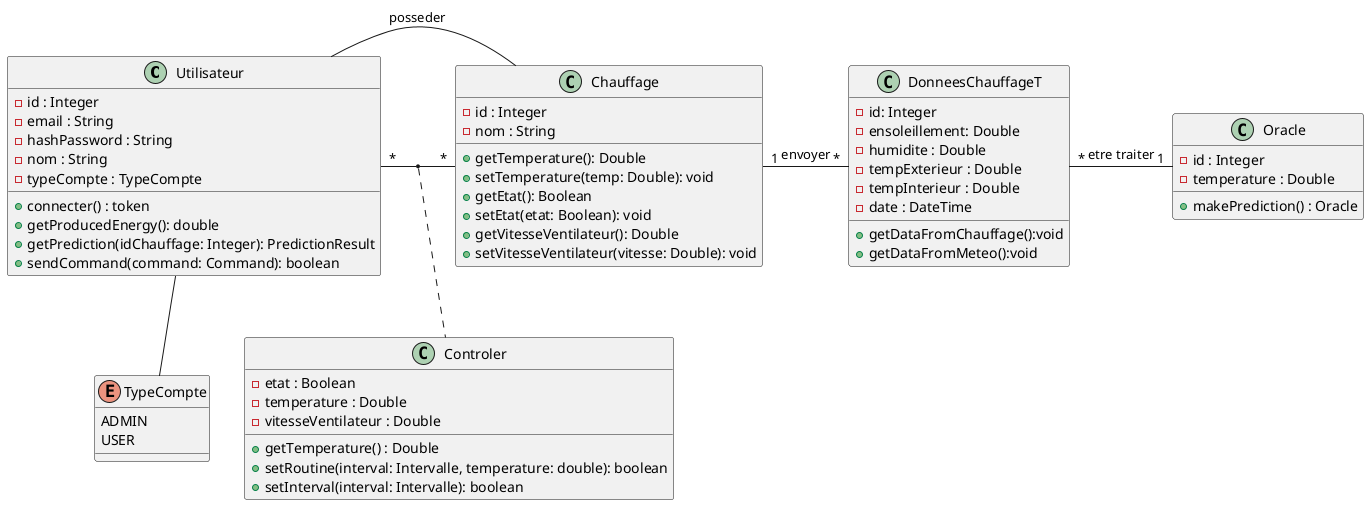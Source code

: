 @startuml
class Utilisateur{
  - id : Integer
  - email : String
  - hashPassword : String
  - nom : String
  - typeCompte : TypeCompte
  + connecter() : token
    + getProducedEnergy(): double
    + getPrediction(idChauffage: Integer): PredictionResult
    + sendCommand(command: Command): boolean
}
class Chauffage{
  - id : Integer
  - nom : String
  + getTemperature(): Double
  + setTemperature(temp: Double): void
  + getEtat(): Boolean
  + setEtat(etat: Boolean): void
  + getVitesseVentilateur(): Double
  + setVitesseVentilateur(vitesse: Double): void
  
  
}
class DonneesChauffageT{
  - id: Integer
  - ensoleillement: Double
  - humidite : Double
  - tempExterieur : Double
  - tempInterieur : Double
  - date : DateTime
  + getDataFromChauffage():void
  + getDataFromMeteo():void
}
class Oracle{
  - id : Integer
   - temperature : Double
   + makePrediction() : Oracle
 
}
class Controler{

  - etat : Boolean
  - temperature : Double
  - vitesseVentilateur : Double
  + getTemperature() : Double 
  + setRoutine(interval: Intervalle, temperature: double): boolean
    + setInterval(interval: Intervalle): boolean
}

enum TypeCompte{
  ADMIN
  USER
}


Utilisateur- Chauffage: posseder
Utilisateur"*" - "*" Chauffage
(Utilisateur, Chauffage) .. Controler

Utilisateur-- TypeCompte
Chauffage"1"- "*"DonneesChauffageT : envoyer
DonneesChauffageT"*"- "1" Oracle : etre traiter


@enduml
